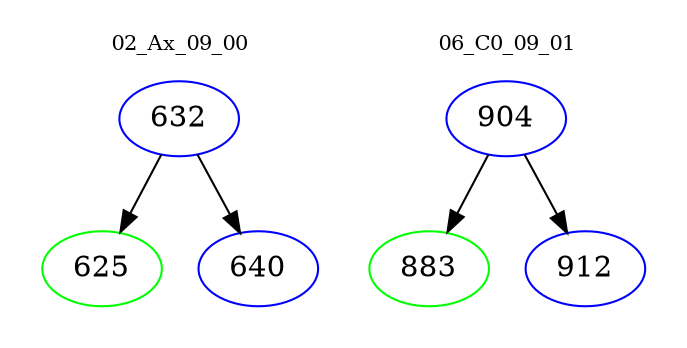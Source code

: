 digraph{
subgraph cluster_0 {
color = white
label = "02_Ax_09_00";
fontsize=10;
T0_632 [label="632", color="blue"]
T0_632 -> T0_625 [color="black"]
T0_625 [label="625", color="green"]
T0_632 -> T0_640 [color="black"]
T0_640 [label="640", color="blue"]
}
subgraph cluster_1 {
color = white
label = "06_C0_09_01";
fontsize=10;
T1_904 [label="904", color="blue"]
T1_904 -> T1_883 [color="black"]
T1_883 [label="883", color="green"]
T1_904 -> T1_912 [color="black"]
T1_912 [label="912", color="blue"]
}
}
